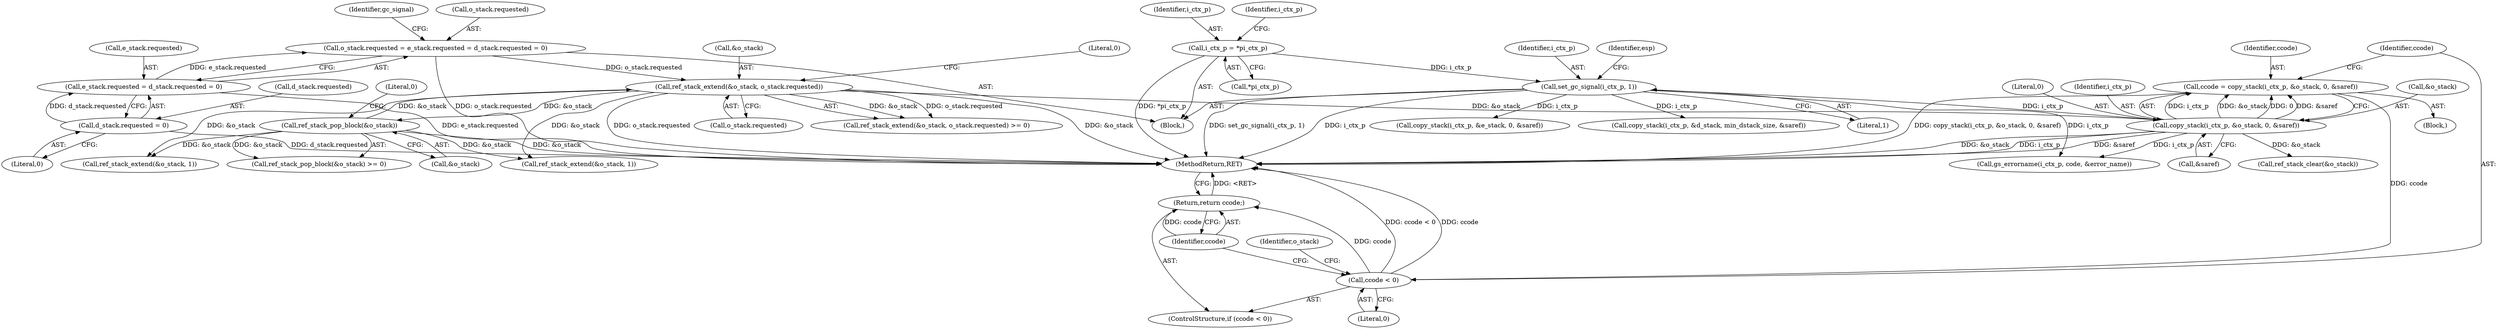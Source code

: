 digraph "0_ghostscript_a6807394bd94b708be24758287b606154daaaed9@API" {
"1000579" [label="(Call,ccode = copy_stack(i_ctx_p, &o_stack, 0, &saref))"];
"1000581" [label="(Call,copy_stack(i_ctx_p, &o_stack, 0, &saref))"];
"1000264" [label="(Call,set_gc_signal(i_ctx_p, 1))"];
"1000235" [label="(Call,i_ctx_p = *pi_ctx_p)"];
"1000549" [label="(Call,ref_stack_extend(&o_stack, o_stack.requested))"];
"1000606" [label="(Call,ref_stack_pop_block(&o_stack))"];
"1000177" [label="(Call,o_stack.requested = e_stack.requested = d_stack.requested = 0)"];
"1000181" [label="(Call,e_stack.requested = d_stack.requested = 0)"];
"1000185" [label="(Call,d_stack.requested = 0)"];
"1000589" [label="(Call,ccode < 0)"];
"1000592" [label="(Return,return ccode;)"];
"1000629" [label="(Call,gs_errorname(i_ctx_p, code, &error_name))"];
"1000404" [label="(Call,copy_stack(i_ctx_p, &d_stack, min_dstack_size, &saref))"];
"1000580" [label="(Identifier,ccode)"];
"1000265" [label="(Identifier,i_ctx_p)"];
"1000596" [label="(Identifier,o_stack)"];
"1000605" [label="(Call,ref_stack_pop_block(&o_stack) >= 0)"];
"1000592" [label="(Return,return ccode;)"];
"1000591" [label="(Literal,0)"];
"1000589" [label="(Call,ccode < 0)"];
"1000588" [label="(ControlStructure,if (ccode < 0))"];
"1000466" [label="(Call,copy_stack(i_ctx_p, &e_stack, 0, &saref))"];
"1000606" [label="(Call,ref_stack_pop_block(&o_stack))"];
"1000550" [label="(Call,&o_stack)"];
"1000555" [label="(Literal,0)"];
"1000609" [label="(Literal,0)"];
"1000189" [label="(Literal,0)"];
"1000552" [label="(Call,o_stack.requested)"];
"1000177" [label="(Call,o_stack.requested = e_stack.requested = d_stack.requested = 0)"];
"1000192" [label="(Identifier,gc_signal)"];
"1000269" [label="(Identifier,esp)"];
"1000607" [label="(Call,&o_stack)"];
"1000178" [label="(Call,o_stack.requested)"];
"1000783" [label="(MethodReturn,RET)"];
"1000548" [label="(Call,ref_stack_extend(&o_stack, o_stack.requested) >= 0)"];
"1000139" [label="(Block,)"];
"1000266" [label="(Literal,1)"];
"1000182" [label="(Call,e_stack.requested)"];
"1000181" [label="(Call,e_stack.requested = d_stack.requested = 0)"];
"1000395" [label="(Call,ref_stack_extend(&o_stack, 1))"];
"1000264" [label="(Call,set_gc_signal(i_ctx_p, 1))"];
"1000186" [label="(Call,d_stack.requested)"];
"1000579" [label="(Call,ccode = copy_stack(i_ctx_p, &o_stack, 0, &saref))"];
"1000590" [label="(Identifier,ccode)"];
"1000583" [label="(Call,&o_stack)"];
"1000457" [label="(Call,ref_stack_extend(&o_stack, 1))"];
"1000581" [label="(Call,copy_stack(i_ctx_p, &o_stack, 0, &saref))"];
"1000384" [label="(Block,)"];
"1000586" [label="(Call,&saref)"];
"1000549" [label="(Call,ref_stack_extend(&o_stack, o_stack.requested))"];
"1000593" [label="(Identifier,ccode)"];
"1000585" [label="(Literal,0)"];
"1000237" [label="(Call,*pi_ctx_p)"];
"1000236" [label="(Identifier,i_ctx_p)"];
"1000244" [label="(Identifier,i_ctx_p)"];
"1000235" [label="(Call,i_ctx_p = *pi_ctx_p)"];
"1000582" [label="(Identifier,i_ctx_p)"];
"1000185" [label="(Call,d_stack.requested = 0)"];
"1000594" [label="(Call,ref_stack_clear(&o_stack))"];
"1000579" -> "1000384"  [label="AST: "];
"1000579" -> "1000581"  [label="CFG: "];
"1000580" -> "1000579"  [label="AST: "];
"1000581" -> "1000579"  [label="AST: "];
"1000590" -> "1000579"  [label="CFG: "];
"1000579" -> "1000783"  [label="DDG: copy_stack(i_ctx_p, &o_stack, 0, &saref)"];
"1000581" -> "1000579"  [label="DDG: i_ctx_p"];
"1000581" -> "1000579"  [label="DDG: &o_stack"];
"1000581" -> "1000579"  [label="DDG: 0"];
"1000581" -> "1000579"  [label="DDG: &saref"];
"1000579" -> "1000589"  [label="DDG: ccode"];
"1000581" -> "1000586"  [label="CFG: "];
"1000582" -> "1000581"  [label="AST: "];
"1000583" -> "1000581"  [label="AST: "];
"1000585" -> "1000581"  [label="AST: "];
"1000586" -> "1000581"  [label="AST: "];
"1000581" -> "1000783"  [label="DDG: &o_stack"];
"1000581" -> "1000783"  [label="DDG: &saref"];
"1000581" -> "1000783"  [label="DDG: i_ctx_p"];
"1000264" -> "1000581"  [label="DDG: i_ctx_p"];
"1000549" -> "1000581"  [label="DDG: &o_stack"];
"1000581" -> "1000594"  [label="DDG: &o_stack"];
"1000581" -> "1000629"  [label="DDG: i_ctx_p"];
"1000264" -> "1000139"  [label="AST: "];
"1000264" -> "1000266"  [label="CFG: "];
"1000265" -> "1000264"  [label="AST: "];
"1000266" -> "1000264"  [label="AST: "];
"1000269" -> "1000264"  [label="CFG: "];
"1000264" -> "1000783"  [label="DDG: i_ctx_p"];
"1000264" -> "1000783"  [label="DDG: set_gc_signal(i_ctx_p, 1)"];
"1000235" -> "1000264"  [label="DDG: i_ctx_p"];
"1000264" -> "1000404"  [label="DDG: i_ctx_p"];
"1000264" -> "1000466"  [label="DDG: i_ctx_p"];
"1000264" -> "1000629"  [label="DDG: i_ctx_p"];
"1000235" -> "1000139"  [label="AST: "];
"1000235" -> "1000237"  [label="CFG: "];
"1000236" -> "1000235"  [label="AST: "];
"1000237" -> "1000235"  [label="AST: "];
"1000244" -> "1000235"  [label="CFG: "];
"1000235" -> "1000783"  [label="DDG: *pi_ctx_p"];
"1000549" -> "1000548"  [label="AST: "];
"1000549" -> "1000552"  [label="CFG: "];
"1000550" -> "1000549"  [label="AST: "];
"1000552" -> "1000549"  [label="AST: "];
"1000555" -> "1000549"  [label="CFG: "];
"1000549" -> "1000783"  [label="DDG: &o_stack"];
"1000549" -> "1000783"  [label="DDG: o_stack.requested"];
"1000549" -> "1000395"  [label="DDG: &o_stack"];
"1000549" -> "1000457"  [label="DDG: &o_stack"];
"1000549" -> "1000548"  [label="DDG: &o_stack"];
"1000549" -> "1000548"  [label="DDG: o_stack.requested"];
"1000606" -> "1000549"  [label="DDG: &o_stack"];
"1000177" -> "1000549"  [label="DDG: o_stack.requested"];
"1000549" -> "1000606"  [label="DDG: &o_stack"];
"1000606" -> "1000605"  [label="AST: "];
"1000606" -> "1000607"  [label="CFG: "];
"1000607" -> "1000606"  [label="AST: "];
"1000609" -> "1000606"  [label="CFG: "];
"1000606" -> "1000783"  [label="DDG: &o_stack"];
"1000606" -> "1000395"  [label="DDG: &o_stack"];
"1000606" -> "1000457"  [label="DDG: &o_stack"];
"1000606" -> "1000605"  [label="DDG: &o_stack"];
"1000177" -> "1000139"  [label="AST: "];
"1000177" -> "1000181"  [label="CFG: "];
"1000178" -> "1000177"  [label="AST: "];
"1000181" -> "1000177"  [label="AST: "];
"1000192" -> "1000177"  [label="CFG: "];
"1000177" -> "1000783"  [label="DDG: o_stack.requested"];
"1000181" -> "1000177"  [label="DDG: e_stack.requested"];
"1000181" -> "1000185"  [label="CFG: "];
"1000182" -> "1000181"  [label="AST: "];
"1000185" -> "1000181"  [label="AST: "];
"1000181" -> "1000783"  [label="DDG: e_stack.requested"];
"1000185" -> "1000181"  [label="DDG: d_stack.requested"];
"1000185" -> "1000189"  [label="CFG: "];
"1000186" -> "1000185"  [label="AST: "];
"1000189" -> "1000185"  [label="AST: "];
"1000185" -> "1000783"  [label="DDG: d_stack.requested"];
"1000589" -> "1000588"  [label="AST: "];
"1000589" -> "1000591"  [label="CFG: "];
"1000590" -> "1000589"  [label="AST: "];
"1000591" -> "1000589"  [label="AST: "];
"1000593" -> "1000589"  [label="CFG: "];
"1000596" -> "1000589"  [label="CFG: "];
"1000589" -> "1000783"  [label="DDG: ccode < 0"];
"1000589" -> "1000783"  [label="DDG: ccode"];
"1000589" -> "1000592"  [label="DDG: ccode"];
"1000592" -> "1000588"  [label="AST: "];
"1000592" -> "1000593"  [label="CFG: "];
"1000593" -> "1000592"  [label="AST: "];
"1000783" -> "1000592"  [label="CFG: "];
"1000592" -> "1000783"  [label="DDG: <RET>"];
"1000593" -> "1000592"  [label="DDG: ccode"];
}
